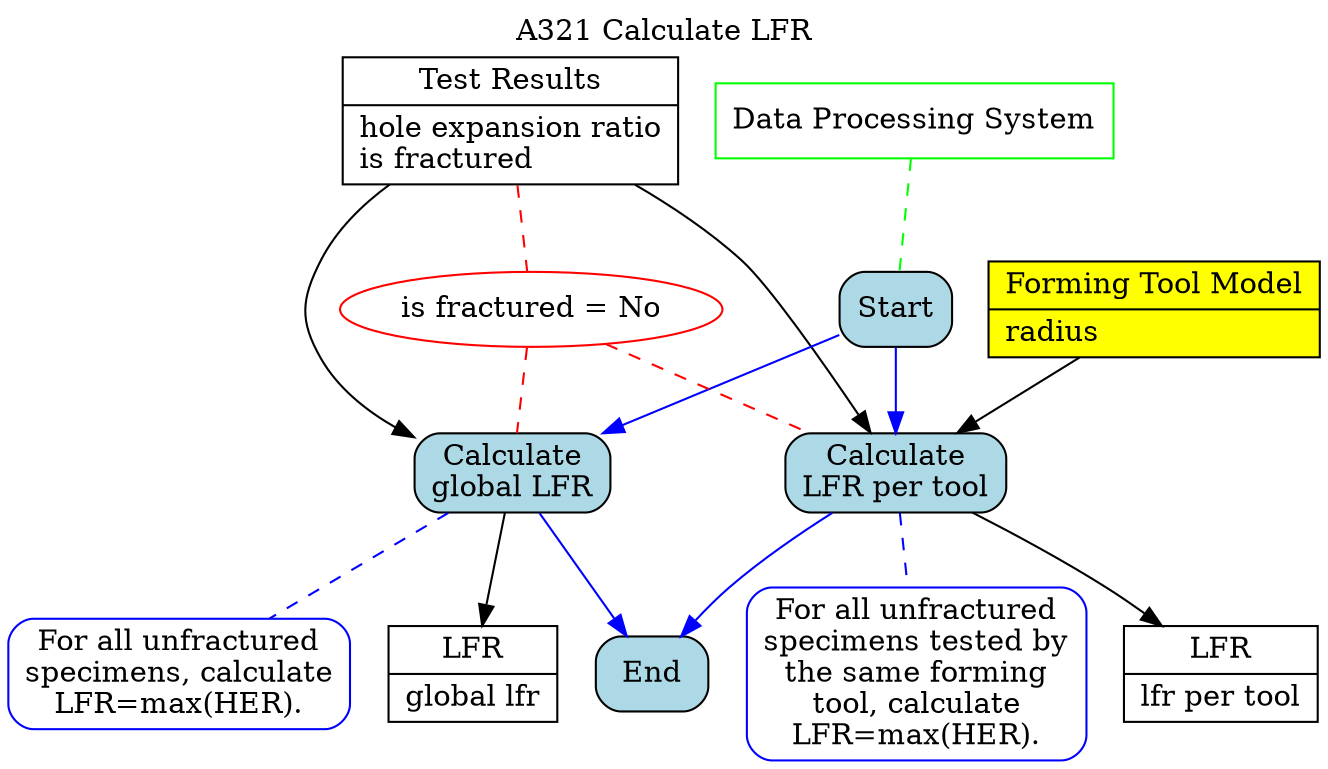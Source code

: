 digraph behaviourmodel {

# activity title
labelloc="t"
label="A321 Calculate LFR"

# inputs and outputs
node [shape=record, style=filled, fillcolor=white, color=black]
test [label="{Test Results|hole expansion ratio\lis fractured\l}"];
tool [label="{Forming Tool Model|radius\l}", fillcolor=yellow];
lfr [label="{LFR|global lfr\l}"];
lfr_tool [label="{LFR|lfr per tool\l}"];

# mechanisms
node [shape=box, style=filled, fillcolor=white, color=green]
m1 [label="Data Processing System"]

# tasks definition
node [shape=box, style="filled, rounded", fillcolor=lightblue, color=black]
Start
t1 [label="Calculate\nglobal LFR"]
t2 [label="Calculate\nLFR per tool"]
End

# rules
node [shape=box, style="filled, rounded", fillcolor=white, color=blue]
r1 [label="For all unfractured\nspecimens, calculate\nLFR=max(HER)."]
r2 [label="For all unfractured\nspecimens tested by\nthe same forming\ntool, calculate\nLFR=max(HER)."]

# attaching rules
edge [dir=none, color=blue, style=dashed]
t1 -> r1
t2 -> r2

# task sequence
edge [dir=forward, color=blue, fontcolor=blue, style=solid]
Start -> {t1, t2} -> End

# attaching mechanisms
edge [dir=none, color=green, style=dashed]
m1 -> Start

# attaching inputs and outputs
edge [dir=forward, color=black, fontcolor=black, style=solid]
test -> t1 -> lfr
{test, tool} -> t2 -> lfr_tool

# constraints
node [shape=ellipse, style=filled, fillcolor=white, color=red]
c1 [label="is fractured = No"]

# attaching constraints
edge [dir=none, color=red, style=dashed]
test -> c1 -> {t1, t2}
}

